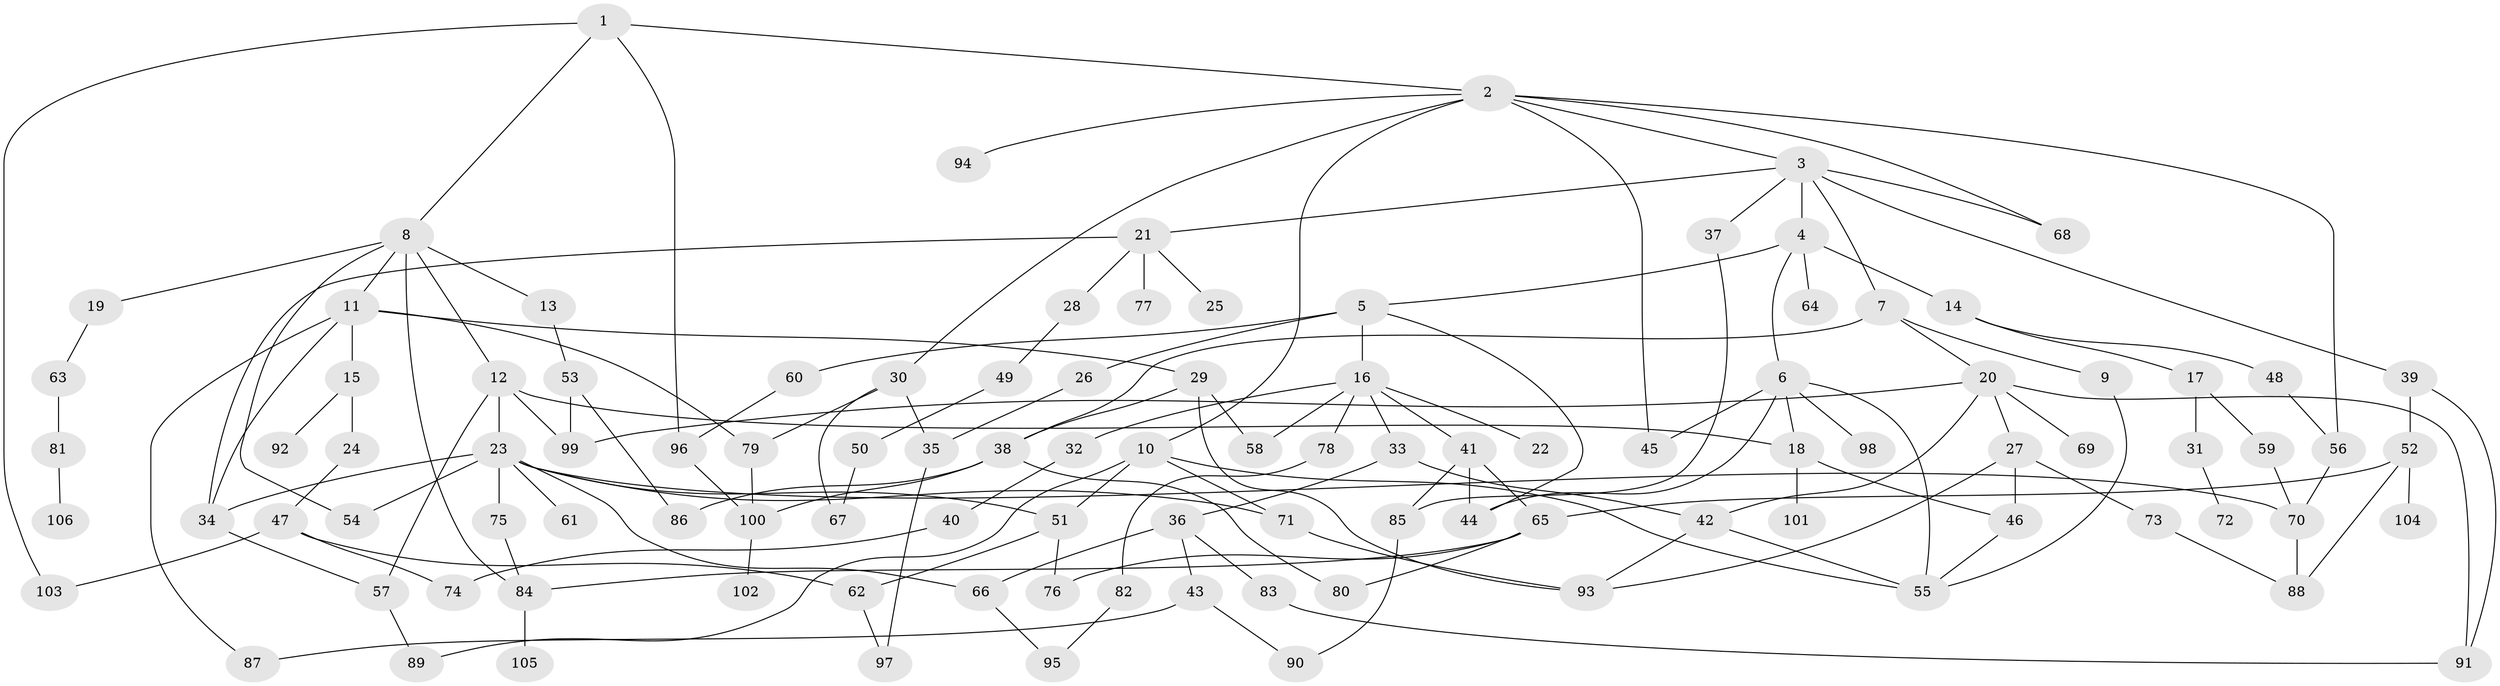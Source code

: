 // Generated by graph-tools (version 1.1) at 2025/42/03/09/25 04:42:28]
// undirected, 106 vertices, 158 edges
graph export_dot {
graph [start="1"]
  node [color=gray90,style=filled];
  1;
  2;
  3;
  4;
  5;
  6;
  7;
  8;
  9;
  10;
  11;
  12;
  13;
  14;
  15;
  16;
  17;
  18;
  19;
  20;
  21;
  22;
  23;
  24;
  25;
  26;
  27;
  28;
  29;
  30;
  31;
  32;
  33;
  34;
  35;
  36;
  37;
  38;
  39;
  40;
  41;
  42;
  43;
  44;
  45;
  46;
  47;
  48;
  49;
  50;
  51;
  52;
  53;
  54;
  55;
  56;
  57;
  58;
  59;
  60;
  61;
  62;
  63;
  64;
  65;
  66;
  67;
  68;
  69;
  70;
  71;
  72;
  73;
  74;
  75;
  76;
  77;
  78;
  79;
  80;
  81;
  82;
  83;
  84;
  85;
  86;
  87;
  88;
  89;
  90;
  91;
  92;
  93;
  94;
  95;
  96;
  97;
  98;
  99;
  100;
  101;
  102;
  103;
  104;
  105;
  106;
  1 -- 2;
  1 -- 8;
  1 -- 96;
  1 -- 103;
  2 -- 3;
  2 -- 10;
  2 -- 30;
  2 -- 45;
  2 -- 94;
  2 -- 56;
  2 -- 68;
  3 -- 4;
  3 -- 7;
  3 -- 21;
  3 -- 37;
  3 -- 39;
  3 -- 68;
  4 -- 5;
  4 -- 6;
  4 -- 14;
  4 -- 64;
  5 -- 16;
  5 -- 26;
  5 -- 44;
  5 -- 60;
  6 -- 98;
  6 -- 45;
  6 -- 18;
  6 -- 44;
  6 -- 55;
  7 -- 9;
  7 -- 20;
  7 -- 38;
  8 -- 11;
  8 -- 12;
  8 -- 13;
  8 -- 19;
  8 -- 54;
  8 -- 84;
  9 -- 55;
  10 -- 89;
  10 -- 51;
  10 -- 71;
  10 -- 55;
  11 -- 15;
  11 -- 29;
  11 -- 87;
  11 -- 79;
  11 -- 34;
  12 -- 18;
  12 -- 23;
  12 -- 99;
  12 -- 57;
  13 -- 53;
  14 -- 17;
  14 -- 48;
  15 -- 24;
  15 -- 92;
  16 -- 22;
  16 -- 32;
  16 -- 33;
  16 -- 41;
  16 -- 78;
  16 -- 58;
  17 -- 31;
  17 -- 59;
  18 -- 46;
  18 -- 101;
  19 -- 63;
  20 -- 27;
  20 -- 42;
  20 -- 69;
  20 -- 99;
  20 -- 91;
  21 -- 25;
  21 -- 28;
  21 -- 77;
  21 -- 34;
  23 -- 34;
  23 -- 51;
  23 -- 61;
  23 -- 66;
  23 -- 70;
  23 -- 71;
  23 -- 75;
  23 -- 54;
  24 -- 47;
  26 -- 35;
  27 -- 73;
  27 -- 93;
  27 -- 46;
  28 -- 49;
  29 -- 58;
  29 -- 38;
  29 -- 93;
  30 -- 67;
  30 -- 79;
  30 -- 35;
  31 -- 72;
  32 -- 40;
  33 -- 36;
  33 -- 42;
  34 -- 57;
  35 -- 97;
  36 -- 43;
  36 -- 83;
  36 -- 66;
  37 -- 85;
  38 -- 86;
  38 -- 100;
  38 -- 80;
  39 -- 52;
  39 -- 91;
  40 -- 74;
  41 -- 65;
  41 -- 85;
  41 -- 44;
  42 -- 55;
  42 -- 93;
  43 -- 90;
  43 -- 87;
  46 -- 55;
  47 -- 62;
  47 -- 74;
  47 -- 103;
  48 -- 56;
  49 -- 50;
  50 -- 67;
  51 -- 76;
  51 -- 62;
  52 -- 104;
  52 -- 88;
  52 -- 65;
  53 -- 99;
  53 -- 86;
  56 -- 70;
  57 -- 89;
  59 -- 70;
  60 -- 96;
  62 -- 97;
  63 -- 81;
  65 -- 80;
  65 -- 76;
  65 -- 84;
  66 -- 95;
  70 -- 88;
  71 -- 93;
  73 -- 88;
  75 -- 84;
  78 -- 82;
  79 -- 100;
  81 -- 106;
  82 -- 95;
  83 -- 91;
  84 -- 105;
  85 -- 90;
  96 -- 100;
  100 -- 102;
}
